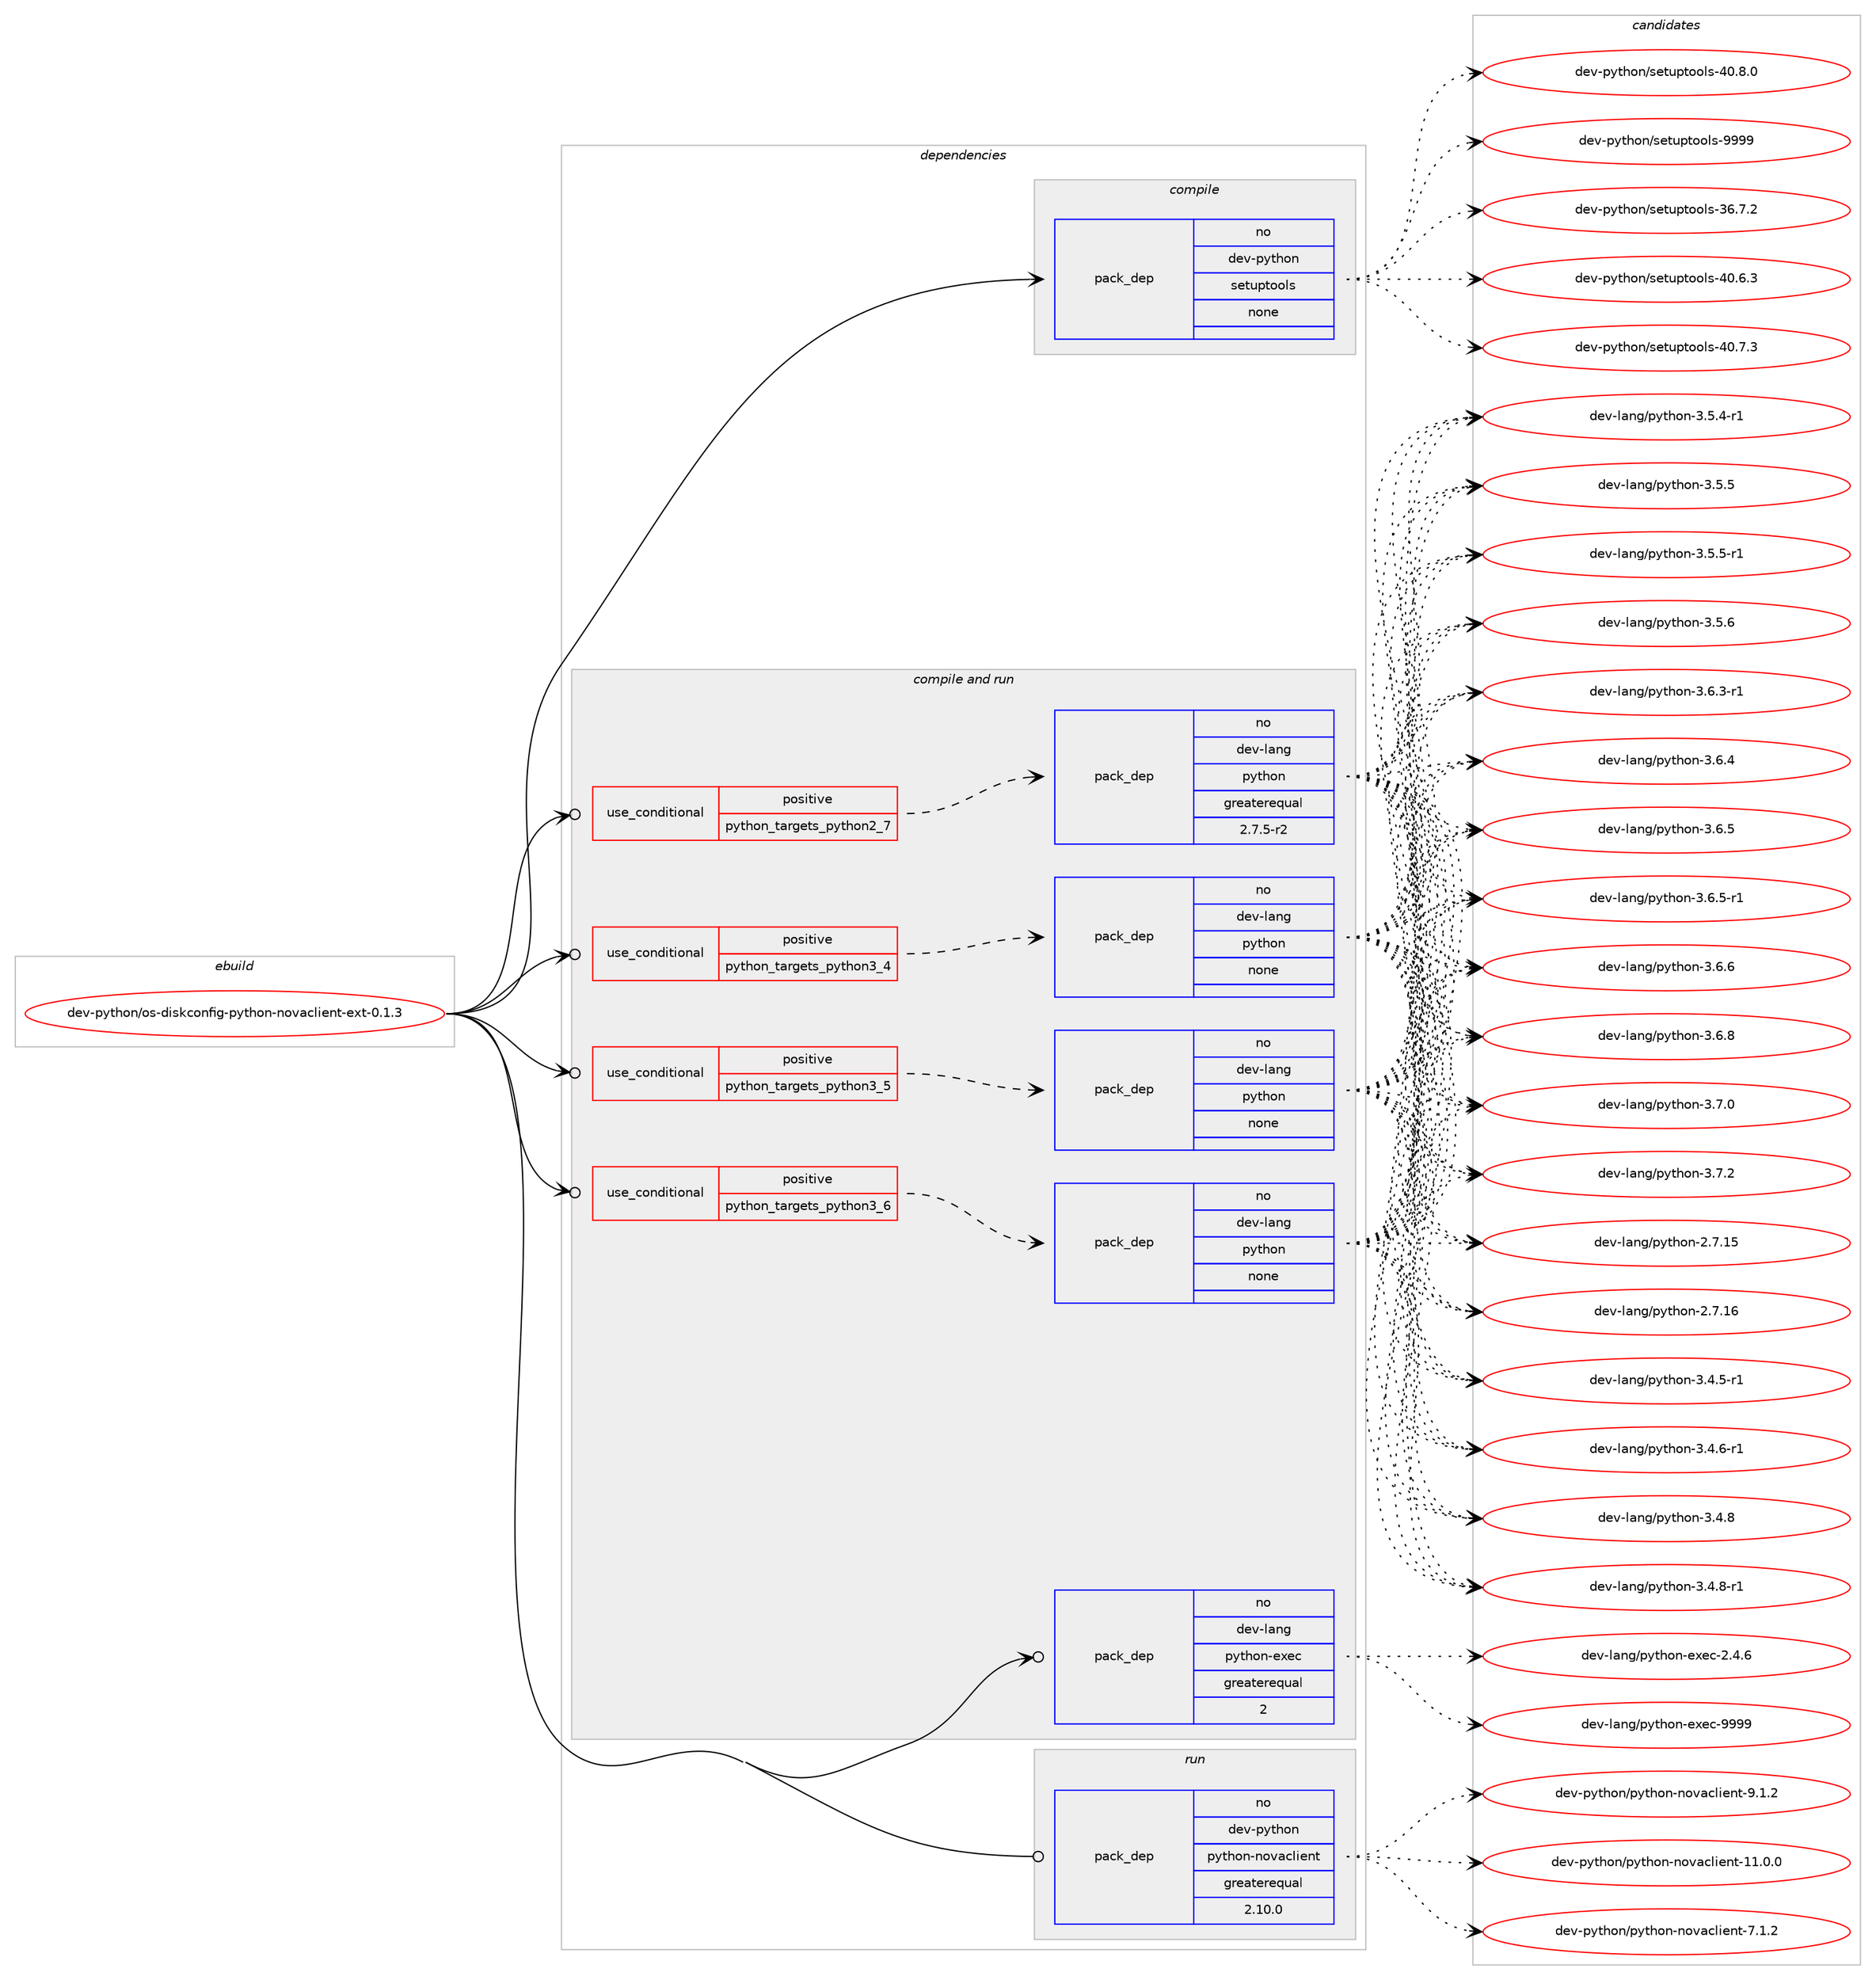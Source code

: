 digraph prolog {

# *************
# Graph options
# *************

newrank=true;
concentrate=true;
compound=true;
graph [rankdir=LR,fontname=Helvetica,fontsize=10,ranksep=1.5];#, ranksep=2.5, nodesep=0.2];
edge  [arrowhead=vee];
node  [fontname=Helvetica,fontsize=10];

# **********
# The ebuild
# **********

subgraph cluster_leftcol {
color=gray;
rank=same;
label=<<i>ebuild</i>>;
id [label="dev-python/os-diskconfig-python-novaclient-ext-0.1.3", color=red, width=4, href="../dev-python/os-diskconfig-python-novaclient-ext-0.1.3.svg"];
}

# ****************
# The dependencies
# ****************

subgraph cluster_midcol {
color=gray;
label=<<i>dependencies</i>>;
subgraph cluster_compile {
fillcolor="#eeeeee";
style=filled;
label=<<i>compile</i>>;
subgraph pack1020328 {
dependency1422199 [label=<<TABLE BORDER="0" CELLBORDER="1" CELLSPACING="0" CELLPADDING="4" WIDTH="220"><TR><TD ROWSPAN="6" CELLPADDING="30">pack_dep</TD></TR><TR><TD WIDTH="110">no</TD></TR><TR><TD>dev-python</TD></TR><TR><TD>setuptools</TD></TR><TR><TD>none</TD></TR><TR><TD></TD></TR></TABLE>>, shape=none, color=blue];
}
id:e -> dependency1422199:w [weight=20,style="solid",arrowhead="vee"];
}
subgraph cluster_compileandrun {
fillcolor="#eeeeee";
style=filled;
label=<<i>compile and run</i>>;
subgraph cond378594 {
dependency1422200 [label=<<TABLE BORDER="0" CELLBORDER="1" CELLSPACING="0" CELLPADDING="4"><TR><TD ROWSPAN="3" CELLPADDING="10">use_conditional</TD></TR><TR><TD>positive</TD></TR><TR><TD>python_targets_python2_7</TD></TR></TABLE>>, shape=none, color=red];
subgraph pack1020329 {
dependency1422201 [label=<<TABLE BORDER="0" CELLBORDER="1" CELLSPACING="0" CELLPADDING="4" WIDTH="220"><TR><TD ROWSPAN="6" CELLPADDING="30">pack_dep</TD></TR><TR><TD WIDTH="110">no</TD></TR><TR><TD>dev-lang</TD></TR><TR><TD>python</TD></TR><TR><TD>greaterequal</TD></TR><TR><TD>2.7.5-r2</TD></TR></TABLE>>, shape=none, color=blue];
}
dependency1422200:e -> dependency1422201:w [weight=20,style="dashed",arrowhead="vee"];
}
id:e -> dependency1422200:w [weight=20,style="solid",arrowhead="odotvee"];
subgraph cond378595 {
dependency1422202 [label=<<TABLE BORDER="0" CELLBORDER="1" CELLSPACING="0" CELLPADDING="4"><TR><TD ROWSPAN="3" CELLPADDING="10">use_conditional</TD></TR><TR><TD>positive</TD></TR><TR><TD>python_targets_python3_4</TD></TR></TABLE>>, shape=none, color=red];
subgraph pack1020330 {
dependency1422203 [label=<<TABLE BORDER="0" CELLBORDER="1" CELLSPACING="0" CELLPADDING="4" WIDTH="220"><TR><TD ROWSPAN="6" CELLPADDING="30">pack_dep</TD></TR><TR><TD WIDTH="110">no</TD></TR><TR><TD>dev-lang</TD></TR><TR><TD>python</TD></TR><TR><TD>none</TD></TR><TR><TD></TD></TR></TABLE>>, shape=none, color=blue];
}
dependency1422202:e -> dependency1422203:w [weight=20,style="dashed",arrowhead="vee"];
}
id:e -> dependency1422202:w [weight=20,style="solid",arrowhead="odotvee"];
subgraph cond378596 {
dependency1422204 [label=<<TABLE BORDER="0" CELLBORDER="1" CELLSPACING="0" CELLPADDING="4"><TR><TD ROWSPAN="3" CELLPADDING="10">use_conditional</TD></TR><TR><TD>positive</TD></TR><TR><TD>python_targets_python3_5</TD></TR></TABLE>>, shape=none, color=red];
subgraph pack1020331 {
dependency1422205 [label=<<TABLE BORDER="0" CELLBORDER="1" CELLSPACING="0" CELLPADDING="4" WIDTH="220"><TR><TD ROWSPAN="6" CELLPADDING="30">pack_dep</TD></TR><TR><TD WIDTH="110">no</TD></TR><TR><TD>dev-lang</TD></TR><TR><TD>python</TD></TR><TR><TD>none</TD></TR><TR><TD></TD></TR></TABLE>>, shape=none, color=blue];
}
dependency1422204:e -> dependency1422205:w [weight=20,style="dashed",arrowhead="vee"];
}
id:e -> dependency1422204:w [weight=20,style="solid",arrowhead="odotvee"];
subgraph cond378597 {
dependency1422206 [label=<<TABLE BORDER="0" CELLBORDER="1" CELLSPACING="0" CELLPADDING="4"><TR><TD ROWSPAN="3" CELLPADDING="10">use_conditional</TD></TR><TR><TD>positive</TD></TR><TR><TD>python_targets_python3_6</TD></TR></TABLE>>, shape=none, color=red];
subgraph pack1020332 {
dependency1422207 [label=<<TABLE BORDER="0" CELLBORDER="1" CELLSPACING="0" CELLPADDING="4" WIDTH="220"><TR><TD ROWSPAN="6" CELLPADDING="30">pack_dep</TD></TR><TR><TD WIDTH="110">no</TD></TR><TR><TD>dev-lang</TD></TR><TR><TD>python</TD></TR><TR><TD>none</TD></TR><TR><TD></TD></TR></TABLE>>, shape=none, color=blue];
}
dependency1422206:e -> dependency1422207:w [weight=20,style="dashed",arrowhead="vee"];
}
id:e -> dependency1422206:w [weight=20,style="solid",arrowhead="odotvee"];
subgraph pack1020333 {
dependency1422208 [label=<<TABLE BORDER="0" CELLBORDER="1" CELLSPACING="0" CELLPADDING="4" WIDTH="220"><TR><TD ROWSPAN="6" CELLPADDING="30">pack_dep</TD></TR><TR><TD WIDTH="110">no</TD></TR><TR><TD>dev-lang</TD></TR><TR><TD>python-exec</TD></TR><TR><TD>greaterequal</TD></TR><TR><TD>2</TD></TR></TABLE>>, shape=none, color=blue];
}
id:e -> dependency1422208:w [weight=20,style="solid",arrowhead="odotvee"];
}
subgraph cluster_run {
fillcolor="#eeeeee";
style=filled;
label=<<i>run</i>>;
subgraph pack1020334 {
dependency1422209 [label=<<TABLE BORDER="0" CELLBORDER="1" CELLSPACING="0" CELLPADDING="4" WIDTH="220"><TR><TD ROWSPAN="6" CELLPADDING="30">pack_dep</TD></TR><TR><TD WIDTH="110">no</TD></TR><TR><TD>dev-python</TD></TR><TR><TD>python-novaclient</TD></TR><TR><TD>greaterequal</TD></TR><TR><TD>2.10.0</TD></TR></TABLE>>, shape=none, color=blue];
}
id:e -> dependency1422209:w [weight=20,style="solid",arrowhead="odot"];
}
}

# **************
# The candidates
# **************

subgraph cluster_choices {
rank=same;
color=gray;
label=<<i>candidates</i>>;

subgraph choice1020328 {
color=black;
nodesep=1;
choice100101118451121211161041111104711510111611711211611111110811545515446554650 [label="dev-python/setuptools-36.7.2", color=red, width=4,href="../dev-python/setuptools-36.7.2.svg"];
choice100101118451121211161041111104711510111611711211611111110811545524846544651 [label="dev-python/setuptools-40.6.3", color=red, width=4,href="../dev-python/setuptools-40.6.3.svg"];
choice100101118451121211161041111104711510111611711211611111110811545524846554651 [label="dev-python/setuptools-40.7.3", color=red, width=4,href="../dev-python/setuptools-40.7.3.svg"];
choice100101118451121211161041111104711510111611711211611111110811545524846564648 [label="dev-python/setuptools-40.8.0", color=red, width=4,href="../dev-python/setuptools-40.8.0.svg"];
choice10010111845112121116104111110471151011161171121161111111081154557575757 [label="dev-python/setuptools-9999", color=red, width=4,href="../dev-python/setuptools-9999.svg"];
dependency1422199:e -> choice100101118451121211161041111104711510111611711211611111110811545515446554650:w [style=dotted,weight="100"];
dependency1422199:e -> choice100101118451121211161041111104711510111611711211611111110811545524846544651:w [style=dotted,weight="100"];
dependency1422199:e -> choice100101118451121211161041111104711510111611711211611111110811545524846554651:w [style=dotted,weight="100"];
dependency1422199:e -> choice100101118451121211161041111104711510111611711211611111110811545524846564648:w [style=dotted,weight="100"];
dependency1422199:e -> choice10010111845112121116104111110471151011161171121161111111081154557575757:w [style=dotted,weight="100"];
}
subgraph choice1020329 {
color=black;
nodesep=1;
choice10010111845108971101034711212111610411111045504655464953 [label="dev-lang/python-2.7.15", color=red, width=4,href="../dev-lang/python-2.7.15.svg"];
choice10010111845108971101034711212111610411111045504655464954 [label="dev-lang/python-2.7.16", color=red, width=4,href="../dev-lang/python-2.7.16.svg"];
choice1001011184510897110103471121211161041111104551465246534511449 [label="dev-lang/python-3.4.5-r1", color=red, width=4,href="../dev-lang/python-3.4.5-r1.svg"];
choice1001011184510897110103471121211161041111104551465246544511449 [label="dev-lang/python-3.4.6-r1", color=red, width=4,href="../dev-lang/python-3.4.6-r1.svg"];
choice100101118451089711010347112121116104111110455146524656 [label="dev-lang/python-3.4.8", color=red, width=4,href="../dev-lang/python-3.4.8.svg"];
choice1001011184510897110103471121211161041111104551465246564511449 [label="dev-lang/python-3.4.8-r1", color=red, width=4,href="../dev-lang/python-3.4.8-r1.svg"];
choice1001011184510897110103471121211161041111104551465346524511449 [label="dev-lang/python-3.5.4-r1", color=red, width=4,href="../dev-lang/python-3.5.4-r1.svg"];
choice100101118451089711010347112121116104111110455146534653 [label="dev-lang/python-3.5.5", color=red, width=4,href="../dev-lang/python-3.5.5.svg"];
choice1001011184510897110103471121211161041111104551465346534511449 [label="dev-lang/python-3.5.5-r1", color=red, width=4,href="../dev-lang/python-3.5.5-r1.svg"];
choice100101118451089711010347112121116104111110455146534654 [label="dev-lang/python-3.5.6", color=red, width=4,href="../dev-lang/python-3.5.6.svg"];
choice1001011184510897110103471121211161041111104551465446514511449 [label="dev-lang/python-3.6.3-r1", color=red, width=4,href="../dev-lang/python-3.6.3-r1.svg"];
choice100101118451089711010347112121116104111110455146544652 [label="dev-lang/python-3.6.4", color=red, width=4,href="../dev-lang/python-3.6.4.svg"];
choice100101118451089711010347112121116104111110455146544653 [label="dev-lang/python-3.6.5", color=red, width=4,href="../dev-lang/python-3.6.5.svg"];
choice1001011184510897110103471121211161041111104551465446534511449 [label="dev-lang/python-3.6.5-r1", color=red, width=4,href="../dev-lang/python-3.6.5-r1.svg"];
choice100101118451089711010347112121116104111110455146544654 [label="dev-lang/python-3.6.6", color=red, width=4,href="../dev-lang/python-3.6.6.svg"];
choice100101118451089711010347112121116104111110455146544656 [label="dev-lang/python-3.6.8", color=red, width=4,href="../dev-lang/python-3.6.8.svg"];
choice100101118451089711010347112121116104111110455146554648 [label="dev-lang/python-3.7.0", color=red, width=4,href="../dev-lang/python-3.7.0.svg"];
choice100101118451089711010347112121116104111110455146554650 [label="dev-lang/python-3.7.2", color=red, width=4,href="../dev-lang/python-3.7.2.svg"];
dependency1422201:e -> choice10010111845108971101034711212111610411111045504655464953:w [style=dotted,weight="100"];
dependency1422201:e -> choice10010111845108971101034711212111610411111045504655464954:w [style=dotted,weight="100"];
dependency1422201:e -> choice1001011184510897110103471121211161041111104551465246534511449:w [style=dotted,weight="100"];
dependency1422201:e -> choice1001011184510897110103471121211161041111104551465246544511449:w [style=dotted,weight="100"];
dependency1422201:e -> choice100101118451089711010347112121116104111110455146524656:w [style=dotted,weight="100"];
dependency1422201:e -> choice1001011184510897110103471121211161041111104551465246564511449:w [style=dotted,weight="100"];
dependency1422201:e -> choice1001011184510897110103471121211161041111104551465346524511449:w [style=dotted,weight="100"];
dependency1422201:e -> choice100101118451089711010347112121116104111110455146534653:w [style=dotted,weight="100"];
dependency1422201:e -> choice1001011184510897110103471121211161041111104551465346534511449:w [style=dotted,weight="100"];
dependency1422201:e -> choice100101118451089711010347112121116104111110455146534654:w [style=dotted,weight="100"];
dependency1422201:e -> choice1001011184510897110103471121211161041111104551465446514511449:w [style=dotted,weight="100"];
dependency1422201:e -> choice100101118451089711010347112121116104111110455146544652:w [style=dotted,weight="100"];
dependency1422201:e -> choice100101118451089711010347112121116104111110455146544653:w [style=dotted,weight="100"];
dependency1422201:e -> choice1001011184510897110103471121211161041111104551465446534511449:w [style=dotted,weight="100"];
dependency1422201:e -> choice100101118451089711010347112121116104111110455146544654:w [style=dotted,weight="100"];
dependency1422201:e -> choice100101118451089711010347112121116104111110455146544656:w [style=dotted,weight="100"];
dependency1422201:e -> choice100101118451089711010347112121116104111110455146554648:w [style=dotted,weight="100"];
dependency1422201:e -> choice100101118451089711010347112121116104111110455146554650:w [style=dotted,weight="100"];
}
subgraph choice1020330 {
color=black;
nodesep=1;
choice10010111845108971101034711212111610411111045504655464953 [label="dev-lang/python-2.7.15", color=red, width=4,href="../dev-lang/python-2.7.15.svg"];
choice10010111845108971101034711212111610411111045504655464954 [label="dev-lang/python-2.7.16", color=red, width=4,href="../dev-lang/python-2.7.16.svg"];
choice1001011184510897110103471121211161041111104551465246534511449 [label="dev-lang/python-3.4.5-r1", color=red, width=4,href="../dev-lang/python-3.4.5-r1.svg"];
choice1001011184510897110103471121211161041111104551465246544511449 [label="dev-lang/python-3.4.6-r1", color=red, width=4,href="../dev-lang/python-3.4.6-r1.svg"];
choice100101118451089711010347112121116104111110455146524656 [label="dev-lang/python-3.4.8", color=red, width=4,href="../dev-lang/python-3.4.8.svg"];
choice1001011184510897110103471121211161041111104551465246564511449 [label="dev-lang/python-3.4.8-r1", color=red, width=4,href="../dev-lang/python-3.4.8-r1.svg"];
choice1001011184510897110103471121211161041111104551465346524511449 [label="dev-lang/python-3.5.4-r1", color=red, width=4,href="../dev-lang/python-3.5.4-r1.svg"];
choice100101118451089711010347112121116104111110455146534653 [label="dev-lang/python-3.5.5", color=red, width=4,href="../dev-lang/python-3.5.5.svg"];
choice1001011184510897110103471121211161041111104551465346534511449 [label="dev-lang/python-3.5.5-r1", color=red, width=4,href="../dev-lang/python-3.5.5-r1.svg"];
choice100101118451089711010347112121116104111110455146534654 [label="dev-lang/python-3.5.6", color=red, width=4,href="../dev-lang/python-3.5.6.svg"];
choice1001011184510897110103471121211161041111104551465446514511449 [label="dev-lang/python-3.6.3-r1", color=red, width=4,href="../dev-lang/python-3.6.3-r1.svg"];
choice100101118451089711010347112121116104111110455146544652 [label="dev-lang/python-3.6.4", color=red, width=4,href="../dev-lang/python-3.6.4.svg"];
choice100101118451089711010347112121116104111110455146544653 [label="dev-lang/python-3.6.5", color=red, width=4,href="../dev-lang/python-3.6.5.svg"];
choice1001011184510897110103471121211161041111104551465446534511449 [label="dev-lang/python-3.6.5-r1", color=red, width=4,href="../dev-lang/python-3.6.5-r1.svg"];
choice100101118451089711010347112121116104111110455146544654 [label="dev-lang/python-3.6.6", color=red, width=4,href="../dev-lang/python-3.6.6.svg"];
choice100101118451089711010347112121116104111110455146544656 [label="dev-lang/python-3.6.8", color=red, width=4,href="../dev-lang/python-3.6.8.svg"];
choice100101118451089711010347112121116104111110455146554648 [label="dev-lang/python-3.7.0", color=red, width=4,href="../dev-lang/python-3.7.0.svg"];
choice100101118451089711010347112121116104111110455146554650 [label="dev-lang/python-3.7.2", color=red, width=4,href="../dev-lang/python-3.7.2.svg"];
dependency1422203:e -> choice10010111845108971101034711212111610411111045504655464953:w [style=dotted,weight="100"];
dependency1422203:e -> choice10010111845108971101034711212111610411111045504655464954:w [style=dotted,weight="100"];
dependency1422203:e -> choice1001011184510897110103471121211161041111104551465246534511449:w [style=dotted,weight="100"];
dependency1422203:e -> choice1001011184510897110103471121211161041111104551465246544511449:w [style=dotted,weight="100"];
dependency1422203:e -> choice100101118451089711010347112121116104111110455146524656:w [style=dotted,weight="100"];
dependency1422203:e -> choice1001011184510897110103471121211161041111104551465246564511449:w [style=dotted,weight="100"];
dependency1422203:e -> choice1001011184510897110103471121211161041111104551465346524511449:w [style=dotted,weight="100"];
dependency1422203:e -> choice100101118451089711010347112121116104111110455146534653:w [style=dotted,weight="100"];
dependency1422203:e -> choice1001011184510897110103471121211161041111104551465346534511449:w [style=dotted,weight="100"];
dependency1422203:e -> choice100101118451089711010347112121116104111110455146534654:w [style=dotted,weight="100"];
dependency1422203:e -> choice1001011184510897110103471121211161041111104551465446514511449:w [style=dotted,weight="100"];
dependency1422203:e -> choice100101118451089711010347112121116104111110455146544652:w [style=dotted,weight="100"];
dependency1422203:e -> choice100101118451089711010347112121116104111110455146544653:w [style=dotted,weight="100"];
dependency1422203:e -> choice1001011184510897110103471121211161041111104551465446534511449:w [style=dotted,weight="100"];
dependency1422203:e -> choice100101118451089711010347112121116104111110455146544654:w [style=dotted,weight="100"];
dependency1422203:e -> choice100101118451089711010347112121116104111110455146544656:w [style=dotted,weight="100"];
dependency1422203:e -> choice100101118451089711010347112121116104111110455146554648:w [style=dotted,weight="100"];
dependency1422203:e -> choice100101118451089711010347112121116104111110455146554650:w [style=dotted,weight="100"];
}
subgraph choice1020331 {
color=black;
nodesep=1;
choice10010111845108971101034711212111610411111045504655464953 [label="dev-lang/python-2.7.15", color=red, width=4,href="../dev-lang/python-2.7.15.svg"];
choice10010111845108971101034711212111610411111045504655464954 [label="dev-lang/python-2.7.16", color=red, width=4,href="../dev-lang/python-2.7.16.svg"];
choice1001011184510897110103471121211161041111104551465246534511449 [label="dev-lang/python-3.4.5-r1", color=red, width=4,href="../dev-lang/python-3.4.5-r1.svg"];
choice1001011184510897110103471121211161041111104551465246544511449 [label="dev-lang/python-3.4.6-r1", color=red, width=4,href="../dev-lang/python-3.4.6-r1.svg"];
choice100101118451089711010347112121116104111110455146524656 [label="dev-lang/python-3.4.8", color=red, width=4,href="../dev-lang/python-3.4.8.svg"];
choice1001011184510897110103471121211161041111104551465246564511449 [label="dev-lang/python-3.4.8-r1", color=red, width=4,href="../dev-lang/python-3.4.8-r1.svg"];
choice1001011184510897110103471121211161041111104551465346524511449 [label="dev-lang/python-3.5.4-r1", color=red, width=4,href="../dev-lang/python-3.5.4-r1.svg"];
choice100101118451089711010347112121116104111110455146534653 [label="dev-lang/python-3.5.5", color=red, width=4,href="../dev-lang/python-3.5.5.svg"];
choice1001011184510897110103471121211161041111104551465346534511449 [label="dev-lang/python-3.5.5-r1", color=red, width=4,href="../dev-lang/python-3.5.5-r1.svg"];
choice100101118451089711010347112121116104111110455146534654 [label="dev-lang/python-3.5.6", color=red, width=4,href="../dev-lang/python-3.5.6.svg"];
choice1001011184510897110103471121211161041111104551465446514511449 [label="dev-lang/python-3.6.3-r1", color=red, width=4,href="../dev-lang/python-3.6.3-r1.svg"];
choice100101118451089711010347112121116104111110455146544652 [label="dev-lang/python-3.6.4", color=red, width=4,href="../dev-lang/python-3.6.4.svg"];
choice100101118451089711010347112121116104111110455146544653 [label="dev-lang/python-3.6.5", color=red, width=4,href="../dev-lang/python-3.6.5.svg"];
choice1001011184510897110103471121211161041111104551465446534511449 [label="dev-lang/python-3.6.5-r1", color=red, width=4,href="../dev-lang/python-3.6.5-r1.svg"];
choice100101118451089711010347112121116104111110455146544654 [label="dev-lang/python-3.6.6", color=red, width=4,href="../dev-lang/python-3.6.6.svg"];
choice100101118451089711010347112121116104111110455146544656 [label="dev-lang/python-3.6.8", color=red, width=4,href="../dev-lang/python-3.6.8.svg"];
choice100101118451089711010347112121116104111110455146554648 [label="dev-lang/python-3.7.0", color=red, width=4,href="../dev-lang/python-3.7.0.svg"];
choice100101118451089711010347112121116104111110455146554650 [label="dev-lang/python-3.7.2", color=red, width=4,href="../dev-lang/python-3.7.2.svg"];
dependency1422205:e -> choice10010111845108971101034711212111610411111045504655464953:w [style=dotted,weight="100"];
dependency1422205:e -> choice10010111845108971101034711212111610411111045504655464954:w [style=dotted,weight="100"];
dependency1422205:e -> choice1001011184510897110103471121211161041111104551465246534511449:w [style=dotted,weight="100"];
dependency1422205:e -> choice1001011184510897110103471121211161041111104551465246544511449:w [style=dotted,weight="100"];
dependency1422205:e -> choice100101118451089711010347112121116104111110455146524656:w [style=dotted,weight="100"];
dependency1422205:e -> choice1001011184510897110103471121211161041111104551465246564511449:w [style=dotted,weight="100"];
dependency1422205:e -> choice1001011184510897110103471121211161041111104551465346524511449:w [style=dotted,weight="100"];
dependency1422205:e -> choice100101118451089711010347112121116104111110455146534653:w [style=dotted,weight="100"];
dependency1422205:e -> choice1001011184510897110103471121211161041111104551465346534511449:w [style=dotted,weight="100"];
dependency1422205:e -> choice100101118451089711010347112121116104111110455146534654:w [style=dotted,weight="100"];
dependency1422205:e -> choice1001011184510897110103471121211161041111104551465446514511449:w [style=dotted,weight="100"];
dependency1422205:e -> choice100101118451089711010347112121116104111110455146544652:w [style=dotted,weight="100"];
dependency1422205:e -> choice100101118451089711010347112121116104111110455146544653:w [style=dotted,weight="100"];
dependency1422205:e -> choice1001011184510897110103471121211161041111104551465446534511449:w [style=dotted,weight="100"];
dependency1422205:e -> choice100101118451089711010347112121116104111110455146544654:w [style=dotted,weight="100"];
dependency1422205:e -> choice100101118451089711010347112121116104111110455146544656:w [style=dotted,weight="100"];
dependency1422205:e -> choice100101118451089711010347112121116104111110455146554648:w [style=dotted,weight="100"];
dependency1422205:e -> choice100101118451089711010347112121116104111110455146554650:w [style=dotted,weight="100"];
}
subgraph choice1020332 {
color=black;
nodesep=1;
choice10010111845108971101034711212111610411111045504655464953 [label="dev-lang/python-2.7.15", color=red, width=4,href="../dev-lang/python-2.7.15.svg"];
choice10010111845108971101034711212111610411111045504655464954 [label="dev-lang/python-2.7.16", color=red, width=4,href="../dev-lang/python-2.7.16.svg"];
choice1001011184510897110103471121211161041111104551465246534511449 [label="dev-lang/python-3.4.5-r1", color=red, width=4,href="../dev-lang/python-3.4.5-r1.svg"];
choice1001011184510897110103471121211161041111104551465246544511449 [label="dev-lang/python-3.4.6-r1", color=red, width=4,href="../dev-lang/python-3.4.6-r1.svg"];
choice100101118451089711010347112121116104111110455146524656 [label="dev-lang/python-3.4.8", color=red, width=4,href="../dev-lang/python-3.4.8.svg"];
choice1001011184510897110103471121211161041111104551465246564511449 [label="dev-lang/python-3.4.8-r1", color=red, width=4,href="../dev-lang/python-3.4.8-r1.svg"];
choice1001011184510897110103471121211161041111104551465346524511449 [label="dev-lang/python-3.5.4-r1", color=red, width=4,href="../dev-lang/python-3.5.4-r1.svg"];
choice100101118451089711010347112121116104111110455146534653 [label="dev-lang/python-3.5.5", color=red, width=4,href="../dev-lang/python-3.5.5.svg"];
choice1001011184510897110103471121211161041111104551465346534511449 [label="dev-lang/python-3.5.5-r1", color=red, width=4,href="../dev-lang/python-3.5.5-r1.svg"];
choice100101118451089711010347112121116104111110455146534654 [label="dev-lang/python-3.5.6", color=red, width=4,href="../dev-lang/python-3.5.6.svg"];
choice1001011184510897110103471121211161041111104551465446514511449 [label="dev-lang/python-3.6.3-r1", color=red, width=4,href="../dev-lang/python-3.6.3-r1.svg"];
choice100101118451089711010347112121116104111110455146544652 [label="dev-lang/python-3.6.4", color=red, width=4,href="../dev-lang/python-3.6.4.svg"];
choice100101118451089711010347112121116104111110455146544653 [label="dev-lang/python-3.6.5", color=red, width=4,href="../dev-lang/python-3.6.5.svg"];
choice1001011184510897110103471121211161041111104551465446534511449 [label="dev-lang/python-3.6.5-r1", color=red, width=4,href="../dev-lang/python-3.6.5-r1.svg"];
choice100101118451089711010347112121116104111110455146544654 [label="dev-lang/python-3.6.6", color=red, width=4,href="../dev-lang/python-3.6.6.svg"];
choice100101118451089711010347112121116104111110455146544656 [label="dev-lang/python-3.6.8", color=red, width=4,href="../dev-lang/python-3.6.8.svg"];
choice100101118451089711010347112121116104111110455146554648 [label="dev-lang/python-3.7.0", color=red, width=4,href="../dev-lang/python-3.7.0.svg"];
choice100101118451089711010347112121116104111110455146554650 [label="dev-lang/python-3.7.2", color=red, width=4,href="../dev-lang/python-3.7.2.svg"];
dependency1422207:e -> choice10010111845108971101034711212111610411111045504655464953:w [style=dotted,weight="100"];
dependency1422207:e -> choice10010111845108971101034711212111610411111045504655464954:w [style=dotted,weight="100"];
dependency1422207:e -> choice1001011184510897110103471121211161041111104551465246534511449:w [style=dotted,weight="100"];
dependency1422207:e -> choice1001011184510897110103471121211161041111104551465246544511449:w [style=dotted,weight="100"];
dependency1422207:e -> choice100101118451089711010347112121116104111110455146524656:w [style=dotted,weight="100"];
dependency1422207:e -> choice1001011184510897110103471121211161041111104551465246564511449:w [style=dotted,weight="100"];
dependency1422207:e -> choice1001011184510897110103471121211161041111104551465346524511449:w [style=dotted,weight="100"];
dependency1422207:e -> choice100101118451089711010347112121116104111110455146534653:w [style=dotted,weight="100"];
dependency1422207:e -> choice1001011184510897110103471121211161041111104551465346534511449:w [style=dotted,weight="100"];
dependency1422207:e -> choice100101118451089711010347112121116104111110455146534654:w [style=dotted,weight="100"];
dependency1422207:e -> choice1001011184510897110103471121211161041111104551465446514511449:w [style=dotted,weight="100"];
dependency1422207:e -> choice100101118451089711010347112121116104111110455146544652:w [style=dotted,weight="100"];
dependency1422207:e -> choice100101118451089711010347112121116104111110455146544653:w [style=dotted,weight="100"];
dependency1422207:e -> choice1001011184510897110103471121211161041111104551465446534511449:w [style=dotted,weight="100"];
dependency1422207:e -> choice100101118451089711010347112121116104111110455146544654:w [style=dotted,weight="100"];
dependency1422207:e -> choice100101118451089711010347112121116104111110455146544656:w [style=dotted,weight="100"];
dependency1422207:e -> choice100101118451089711010347112121116104111110455146554648:w [style=dotted,weight="100"];
dependency1422207:e -> choice100101118451089711010347112121116104111110455146554650:w [style=dotted,weight="100"];
}
subgraph choice1020333 {
color=black;
nodesep=1;
choice1001011184510897110103471121211161041111104510112010199455046524654 [label="dev-lang/python-exec-2.4.6", color=red, width=4,href="../dev-lang/python-exec-2.4.6.svg"];
choice10010111845108971101034711212111610411111045101120101994557575757 [label="dev-lang/python-exec-9999", color=red, width=4,href="../dev-lang/python-exec-9999.svg"];
dependency1422208:e -> choice1001011184510897110103471121211161041111104510112010199455046524654:w [style=dotted,weight="100"];
dependency1422208:e -> choice10010111845108971101034711212111610411111045101120101994557575757:w [style=dotted,weight="100"];
}
subgraph choice1020334 {
color=black;
nodesep=1;
choice100101118451121211161041111104711212111610411111045110111118979910810510111011645494946484648 [label="dev-python/python-novaclient-11.0.0", color=red, width=4,href="../dev-python/python-novaclient-11.0.0.svg"];
choice1001011184511212111610411111047112121116104111110451101111189799108105101110116455546494650 [label="dev-python/python-novaclient-7.1.2", color=red, width=4,href="../dev-python/python-novaclient-7.1.2.svg"];
choice1001011184511212111610411111047112121116104111110451101111189799108105101110116455746494650 [label="dev-python/python-novaclient-9.1.2", color=red, width=4,href="../dev-python/python-novaclient-9.1.2.svg"];
dependency1422209:e -> choice100101118451121211161041111104711212111610411111045110111118979910810510111011645494946484648:w [style=dotted,weight="100"];
dependency1422209:e -> choice1001011184511212111610411111047112121116104111110451101111189799108105101110116455546494650:w [style=dotted,weight="100"];
dependency1422209:e -> choice1001011184511212111610411111047112121116104111110451101111189799108105101110116455746494650:w [style=dotted,weight="100"];
}
}

}
